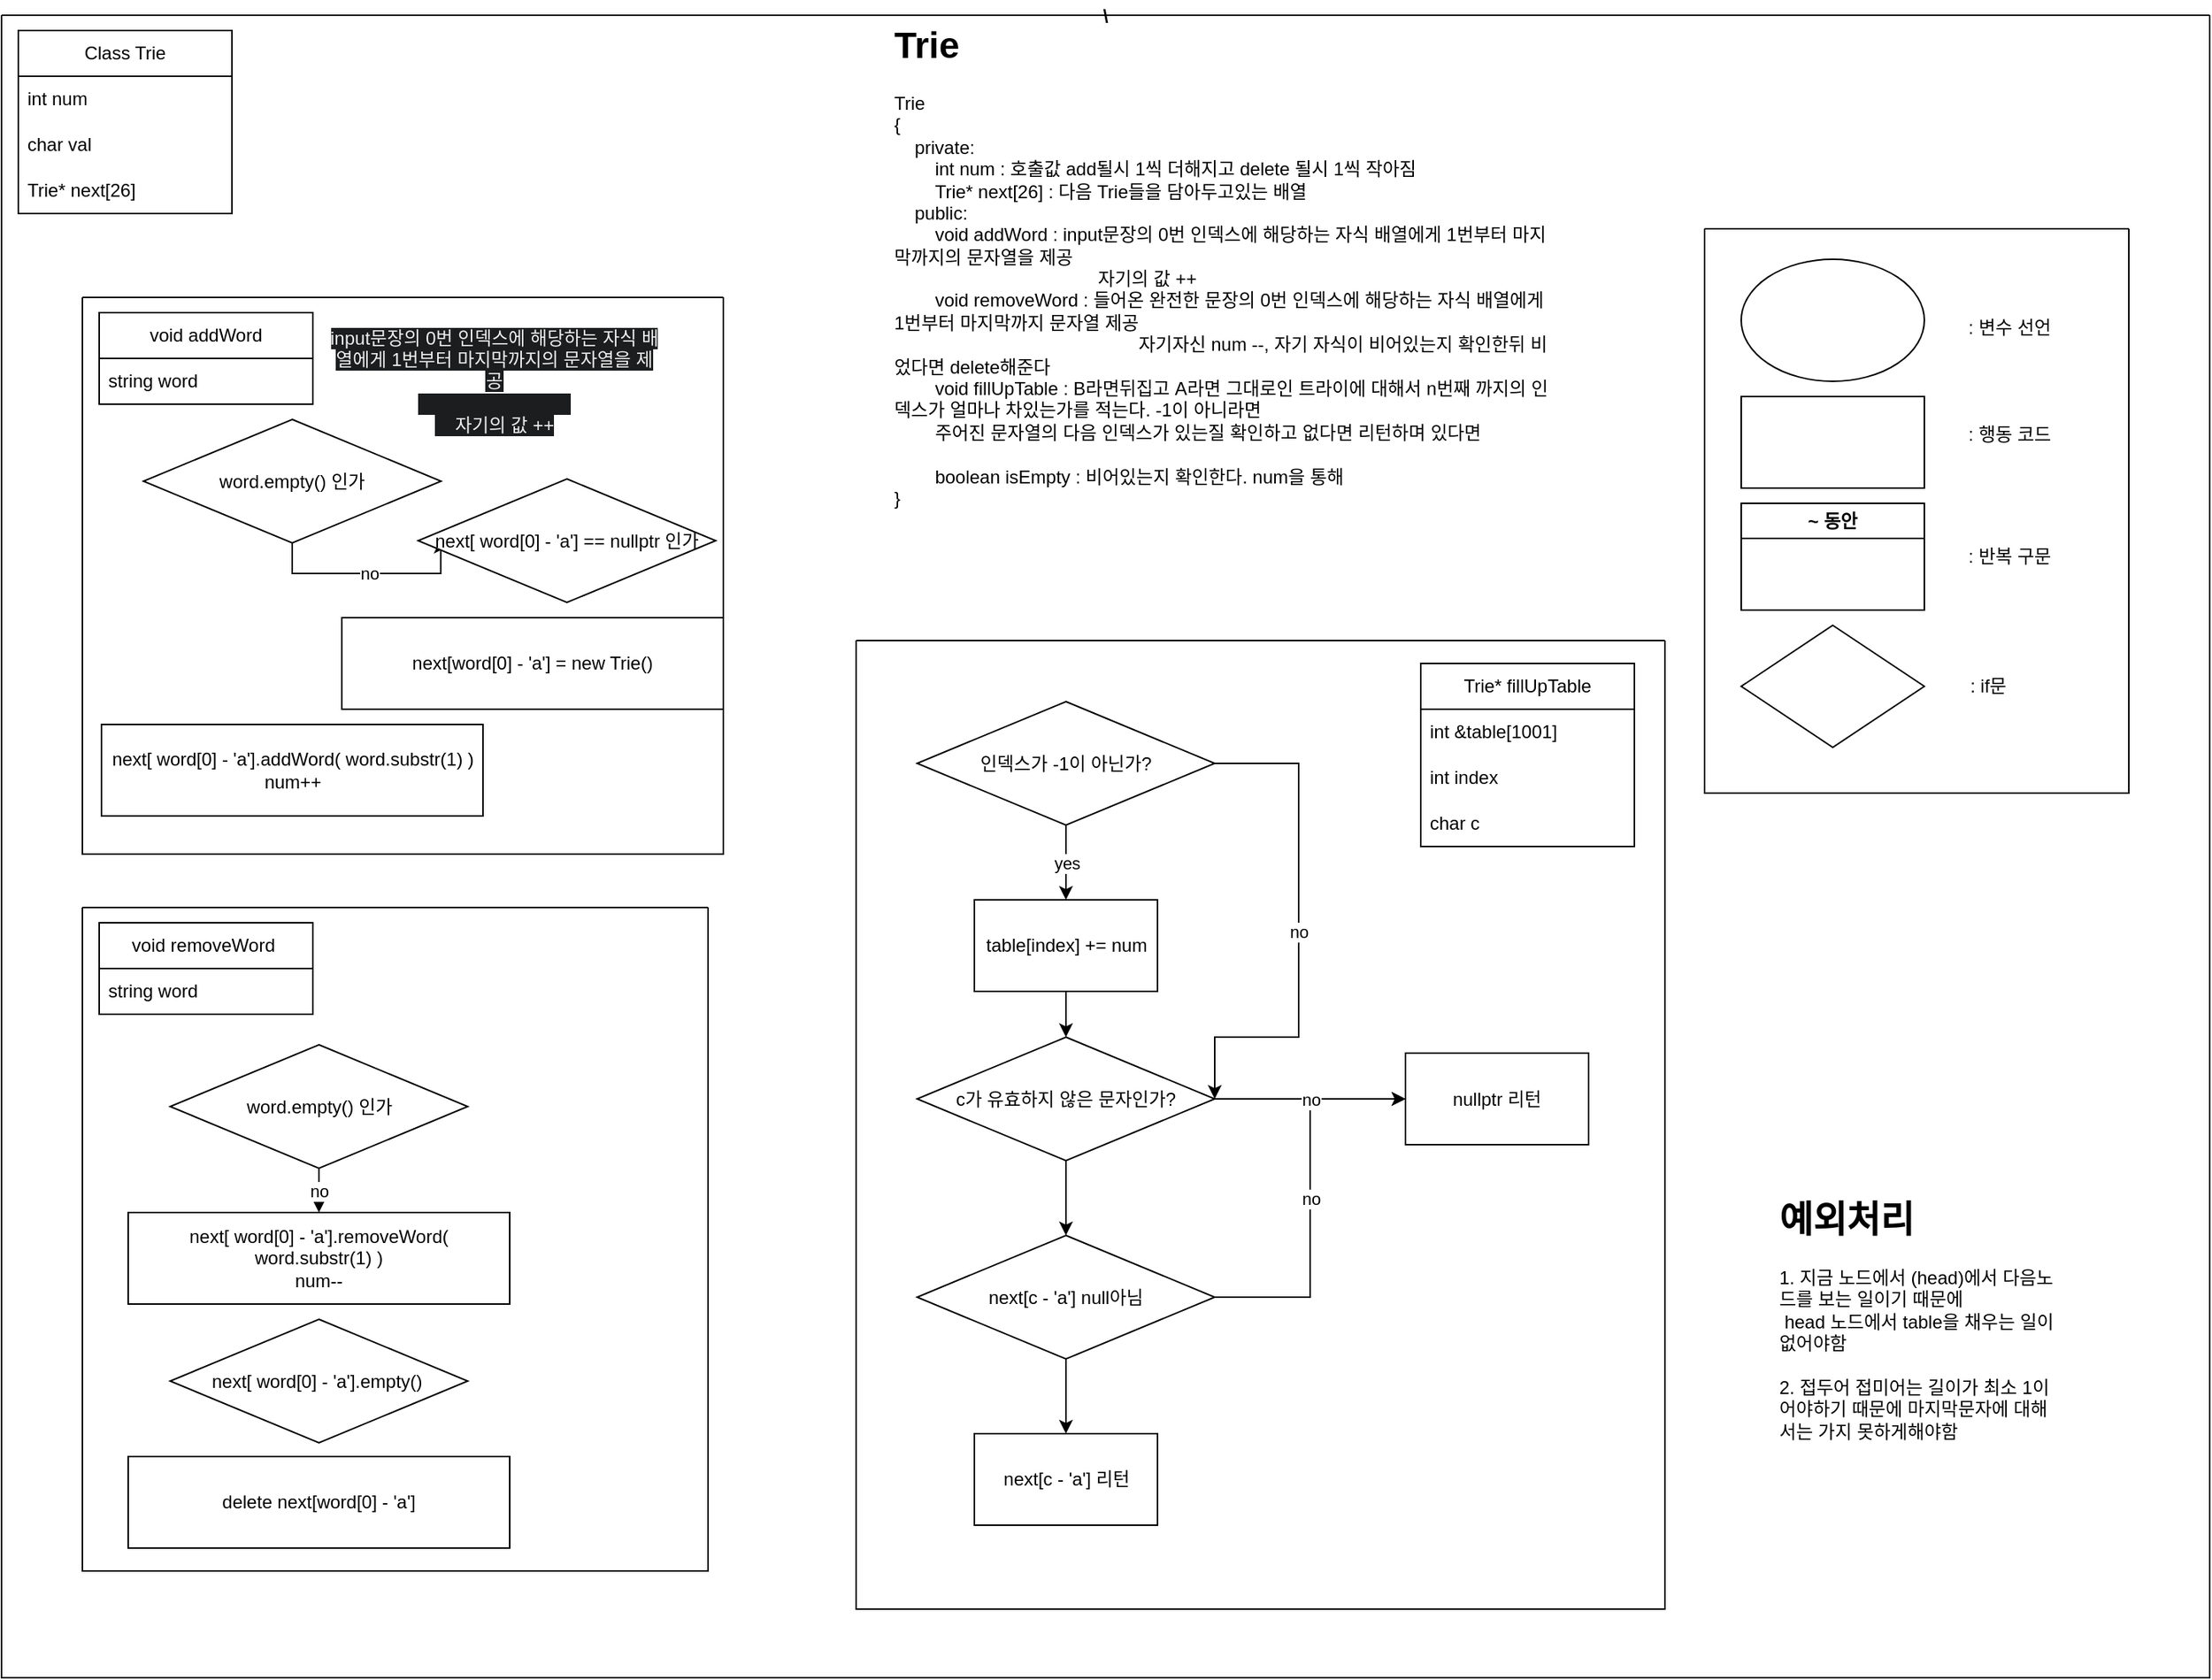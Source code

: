 <mxfile version="22.1.16" type="device">
  <diagram name="페이지-1" id="mJYvhLLfE5og2Ke-VDfa">
    <mxGraphModel dx="1275" dy="2291" grid="1" gridSize="10" guides="1" tooltips="1" connect="1" arrows="1" fold="1" page="1" pageScale="1" pageWidth="827" pageHeight="1169" math="0" shadow="0">
      <root>
        <mxCell id="0" />
        <mxCell id="1" parent="0" />
        <mxCell id="P_EoNst60TyOaDxSn-2_-7" value="\" style="swimlane;startSize=0;" parent="1" vertex="1">
          <mxGeometry x="160" y="40" width="1447" height="1090" as="geometry" />
        </mxCell>
        <mxCell id="P_EoNst60TyOaDxSn-2_-8" value="Class Trie" style="swimlane;fontStyle=0;childLayout=stackLayout;horizontal=1;startSize=30;horizontalStack=0;resizeParent=1;resizeParentMax=0;resizeLast=0;collapsible=1;marginBottom=0;whiteSpace=wrap;html=1;" parent="P_EoNst60TyOaDxSn-2_-7" vertex="1">
          <mxGeometry x="11" y="10" width="140" height="120" as="geometry" />
        </mxCell>
        <mxCell id="P_EoNst60TyOaDxSn-2_-12" value="int num" style="text;strokeColor=none;fillColor=none;align=left;verticalAlign=middle;spacingLeft=4;spacingRight=4;overflow=hidden;points=[[0,0.5],[1,0.5]];portConstraint=eastwest;rotatable=0;whiteSpace=wrap;html=1;" parent="P_EoNst60TyOaDxSn-2_-8" vertex="1">
          <mxGeometry y="30" width="140" height="30" as="geometry" />
        </mxCell>
        <mxCell id="P_EoNst60TyOaDxSn-2_-13" value="char val" style="text;strokeColor=none;fillColor=none;align=left;verticalAlign=middle;spacingLeft=4;spacingRight=4;overflow=hidden;points=[[0,0.5],[1,0.5]];portConstraint=eastwest;rotatable=0;whiteSpace=wrap;html=1;" parent="P_EoNst60TyOaDxSn-2_-8" vertex="1">
          <mxGeometry y="60" width="140" height="30" as="geometry" />
        </mxCell>
        <mxCell id="P_EoNst60TyOaDxSn-2_-9" value="Trie* next[26]" style="text;strokeColor=none;fillColor=none;align=left;verticalAlign=middle;spacingLeft=4;spacingRight=4;overflow=hidden;points=[[0,0.5],[1,0.5]];portConstraint=eastwest;rotatable=0;whiteSpace=wrap;html=1;" parent="P_EoNst60TyOaDxSn-2_-8" vertex="1">
          <mxGeometry y="90" width="140" height="30" as="geometry" />
        </mxCell>
        <mxCell id="P_EoNst60TyOaDxSn-2_-14" value="" style="swimlane;startSize=0;" parent="P_EoNst60TyOaDxSn-2_-7" vertex="1">
          <mxGeometry x="53" y="185" width="420" height="365" as="geometry" />
        </mxCell>
        <mxCell id="P_EoNst60TyOaDxSn-2_-15" value="void addWord" style="swimlane;fontStyle=0;childLayout=stackLayout;horizontal=1;startSize=30;horizontalStack=0;resizeParent=1;resizeParentMax=0;resizeLast=0;collapsible=1;marginBottom=0;whiteSpace=wrap;html=1;" parent="P_EoNst60TyOaDxSn-2_-14" vertex="1">
          <mxGeometry x="11" y="10" width="140" height="60" as="geometry" />
        </mxCell>
        <mxCell id="P_EoNst60TyOaDxSn-2_-16" value="string word" style="text;strokeColor=none;fillColor=none;align=left;verticalAlign=middle;spacingLeft=4;spacingRight=4;overflow=hidden;points=[[0,0.5],[1,0.5]];portConstraint=eastwest;rotatable=0;whiteSpace=wrap;html=1;" parent="P_EoNst60TyOaDxSn-2_-15" vertex="1">
          <mxGeometry y="30" width="140" height="30" as="geometry" />
        </mxCell>
        <mxCell id="P_EoNst60TyOaDxSn-2_-18" value="next[ word[0] - &#39;a&#39;].addWord( word.substr(1) )&lt;br&gt;num++" style="rounded=0;whiteSpace=wrap;html=1;" parent="P_EoNst60TyOaDxSn-2_-14" vertex="1">
          <mxGeometry x="12.5" y="280" width="250" height="60" as="geometry" />
        </mxCell>
        <mxCell id="P_EoNst60TyOaDxSn-2_-21" value="no" style="edgeStyle=orthogonalEdgeStyle;rounded=0;orthogonalLoop=1;jettySize=auto;html=1;entryX=0.076;entryY=0.491;entryDx=0;entryDy=0;entryPerimeter=0;" parent="P_EoNst60TyOaDxSn-2_-14" source="P_EoNst60TyOaDxSn-2_-19" target="P_EoNst60TyOaDxSn-2_-46" edge="1">
          <mxGeometry relative="1" as="geometry" />
        </mxCell>
        <mxCell id="P_EoNst60TyOaDxSn-2_-19" value="word.empty() 인가" style="rhombus;whiteSpace=wrap;html=1;" parent="P_EoNst60TyOaDxSn-2_-14" vertex="1">
          <mxGeometry x="40" y="80" width="195" height="81" as="geometry" />
        </mxCell>
        <mxCell id="P_EoNst60TyOaDxSn-2_-24" value="&lt;br&gt;&lt;span style=&quot;color: rgb(240, 240, 240); font-family: Helvetica; font-size: 12px; font-style: normal; font-variant-ligatures: normal; font-variant-caps: normal; font-weight: 400; letter-spacing: normal; orphans: 2; text-align: center; text-indent: 0px; text-transform: none; widows: 2; word-spacing: 0px; -webkit-text-stroke-width: 0px; background-color: rgb(27, 29, 30); text-decoration-thickness: initial; text-decoration-style: initial; text-decoration-color: initial; float: none; display: inline !important;&quot;&gt;input문장의 0번 인덱스에 해당하는 자식 배열에게 1번부터 마지막까지의 문자열을 제공&lt;/span&gt;&lt;br style=&quot;border-color: rgb(0, 0, 0); color: rgb(240, 240, 240); font-family: Helvetica; font-size: 12px; font-style: normal; font-variant-ligatures: normal; font-variant-caps: normal; font-weight: 400; letter-spacing: normal; orphans: 2; text-indent: 0px; text-transform: none; widows: 2; word-spacing: 0px; -webkit-text-stroke-width: 0px; background-color: rgb(27, 29, 30); text-decoration-thickness: initial; text-decoration-style: initial; text-decoration-color: initial; text-align: left;&quot;&gt;&lt;span style=&quot;border-color: rgb(0, 0, 0); color: rgb(240, 240, 240); font-family: Helvetica; font-size: 12px; font-style: normal; font-variant-ligatures: normal; font-variant-caps: normal; font-weight: 400; letter-spacing: normal; orphans: 2; text-indent: 0px; text-transform: none; widows: 2; word-spacing: 0px; -webkit-text-stroke-width: 0px; background-color: rgb(27, 29, 30); text-decoration-thickness: initial; text-decoration-style: initial; text-decoration-color: initial; text-align: left;&quot;&gt;&amp;nbsp;&amp;nbsp;&amp;nbsp;&amp;nbsp;&lt;/span&gt;&lt;span style=&quot;border-color: rgb(0, 0, 0); color: rgb(240, 240, 240); font-family: Helvetica; font-size: 12px; font-style: normal; font-variant-ligatures: normal; font-variant-caps: normal; font-weight: 400; letter-spacing: normal; orphans: 2; text-indent: 0px; text-transform: none; widows: 2; word-spacing: 0px; -webkit-text-stroke-width: 0px; background-color: rgb(27, 29, 30); text-decoration-thickness: initial; text-decoration-style: initial; text-decoration-color: initial; text-align: left;&quot;&gt;&amp;nbsp;&amp;nbsp;&amp;nbsp;&amp;nbsp;&lt;/span&gt;&lt;span style=&quot;border-color: rgb(0, 0, 0); color: rgb(240, 240, 240); font-family: Helvetica; font-size: 12px; font-style: normal; font-variant-ligatures: normal; font-variant-caps: normal; font-weight: 400; letter-spacing: normal; orphans: 2; text-indent: 0px; text-transform: none; widows: 2; word-spacing: 0px; -webkit-text-stroke-width: 0px; background-color: rgb(27, 29, 30); text-decoration-thickness: initial; text-decoration-style: initial; text-decoration-color: initial; text-align: left;&quot;&gt;&amp;nbsp;&amp;nbsp;&amp;nbsp;&amp;nbsp;&lt;/span&gt;&lt;span style=&quot;border-color: rgb(0, 0, 0); color: rgb(240, 240, 240); font-family: Helvetica; font-size: 12px; font-style: normal; font-variant-ligatures: normal; font-variant-caps: normal; font-weight: 400; letter-spacing: normal; orphans: 2; text-indent: 0px; text-transform: none; widows: 2; word-spacing: 0px; -webkit-text-stroke-width: 0px; background-color: rgb(27, 29, 30); text-decoration-thickness: initial; text-decoration-style: initial; text-decoration-color: initial; text-align: left;&quot;&gt;&amp;nbsp;&amp;nbsp;&amp;nbsp;&amp;nbsp;&lt;/span&gt;&lt;span style=&quot;border-color: rgb(0, 0, 0); color: rgb(240, 240, 240); font-family: Helvetica; font-size: 12px; font-style: normal; font-variant-ligatures: normal; font-variant-caps: normal; font-weight: 400; letter-spacing: normal; orphans: 2; text-indent: 0px; text-transform: none; widows: 2; word-spacing: 0px; -webkit-text-stroke-width: 0px; background-color: rgb(27, 29, 30); text-decoration-thickness: initial; text-decoration-style: initial; text-decoration-color: initial; text-align: left;&quot;&gt;&amp;nbsp;&amp;nbsp;&amp;nbsp;&amp;nbsp;&lt;/span&gt;&lt;span style=&quot;border-color: rgb(0, 0, 0); color: rgb(240, 240, 240); font-family: Helvetica; font-size: 12px; font-style: normal; font-variant-ligatures: normal; font-variant-caps: normal; font-weight: 400; letter-spacing: normal; orphans: 2; text-indent: 0px; text-transform: none; widows: 2; word-spacing: 0px; -webkit-text-stroke-width: 0px; background-color: rgb(27, 29, 30); text-decoration-thickness: initial; text-decoration-style: initial; text-decoration-color: initial; text-align: left;&quot;&gt;&amp;nbsp;&amp;nbsp;&amp;nbsp;&amp;nbsp;&lt;/span&gt;&lt;span style=&quot;border-color: rgb(0, 0, 0); color: rgb(240, 240, 240); font-family: Helvetica; font-size: 12px; font-style: normal; font-variant-ligatures: normal; font-variant-caps: normal; font-weight: 400; letter-spacing: normal; orphans: 2; text-indent: 0px; text-transform: none; widows: 2; word-spacing: 0px; -webkit-text-stroke-width: 0px; background-color: rgb(27, 29, 30); text-decoration-thickness: initial; text-decoration-style: initial; text-decoration-color: initial; text-align: left;&quot;&gt;&amp;nbsp;&amp;nbsp;&amp;nbsp;&amp;nbsp;&lt;/span&gt;&lt;span style=&quot;border-color: rgb(0, 0, 0); color: rgb(240, 240, 240); font-family: Helvetica; font-size: 12px; font-style: normal; font-variant-ligatures: normal; font-variant-caps: normal; font-weight: 400; letter-spacing: normal; orphans: 2; text-indent: 0px; text-transform: none; widows: 2; word-spacing: 0px; -webkit-text-stroke-width: 0px; background-color: rgb(27, 29, 30); text-decoration-thickness: initial; text-decoration-style: initial; text-decoration-color: initial; text-align: left;&quot;&gt;&amp;nbsp;&amp;nbsp;&lt;br&gt;&amp;nbsp;&amp;nbsp;&lt;/span&gt;&lt;span style=&quot;border-color: rgb(0, 0, 0); color: rgb(240, 240, 240); font-family: Helvetica; font-size: 12px; font-style: normal; font-variant-ligatures: normal; font-variant-caps: normal; font-weight: 400; letter-spacing: normal; orphans: 2; text-indent: 0px; text-transform: none; widows: 2; word-spacing: 0px; -webkit-text-stroke-width: 0px; background-color: rgb(27, 29, 30); text-decoration-thickness: initial; text-decoration-style: initial; text-decoration-color: initial; text-align: left;&quot;&gt;&amp;nbsp;&amp;nbsp;&lt;/span&gt;&lt;span style=&quot;border-color: rgb(0, 0, 0); color: rgb(240, 240, 240); font-family: Helvetica; font-size: 12px; font-style: normal; font-variant-ligatures: normal; font-variant-caps: normal; font-weight: 400; letter-spacing: normal; orphans: 2; text-indent: 0px; text-transform: none; widows: 2; word-spacing: 0px; -webkit-text-stroke-width: 0px; background-color: rgb(27, 29, 30); text-decoration-thickness: initial; text-decoration-style: initial; text-decoration-color: initial; text-align: left;&quot;&gt;자기의 값 ++&lt;/span&gt;&lt;div&gt;&lt;br/&gt;&lt;/div&gt;" style="text;html=1;align=center;verticalAlign=middle;whiteSpace=wrap;rounded=0;" parent="P_EoNst60TyOaDxSn-2_-14" vertex="1">
          <mxGeometry x="160" y="40" width="220" height="30" as="geometry" />
        </mxCell>
        <mxCell id="P_EoNst60TyOaDxSn-2_-45" value="next[word[0] - &#39;a&#39;] = new Trie()" style="rounded=0;whiteSpace=wrap;html=1;" parent="P_EoNst60TyOaDxSn-2_-14" vertex="1">
          <mxGeometry x="170" y="210" width="250" height="60" as="geometry" />
        </mxCell>
        <mxCell id="P_EoNst60TyOaDxSn-2_-46" value="next[ word[0] - &#39;a&#39;] == nullptr 인가" style="rhombus;whiteSpace=wrap;html=1;" parent="P_EoNst60TyOaDxSn-2_-14" vertex="1">
          <mxGeometry x="220" y="119" width="195" height="81" as="geometry" />
        </mxCell>
        <mxCell id="P_EoNst60TyOaDxSn-2_-29" value="" style="swimlane;startSize=0;" parent="P_EoNst60TyOaDxSn-2_-7" vertex="1">
          <mxGeometry x="53" y="585" width="410" height="435" as="geometry" />
        </mxCell>
        <mxCell id="P_EoNst60TyOaDxSn-2_-30" value="void&amp;nbsp;removeWord&amp;nbsp;" style="swimlane;fontStyle=0;childLayout=stackLayout;horizontal=1;startSize=30;horizontalStack=0;resizeParent=1;resizeParentMax=0;resizeLast=0;collapsible=1;marginBottom=0;whiteSpace=wrap;html=1;" parent="P_EoNst60TyOaDxSn-2_-29" vertex="1">
          <mxGeometry x="11" y="10" width="140" height="60" as="geometry" />
        </mxCell>
        <mxCell id="P_EoNst60TyOaDxSn-2_-31" value="string word" style="text;strokeColor=none;fillColor=none;align=left;verticalAlign=middle;spacingLeft=4;spacingRight=4;overflow=hidden;points=[[0,0.5],[1,0.5]];portConstraint=eastwest;rotatable=0;whiteSpace=wrap;html=1;" parent="P_EoNst60TyOaDxSn-2_-30" vertex="1">
          <mxGeometry y="30" width="140" height="30" as="geometry" />
        </mxCell>
        <mxCell id="P_EoNst60TyOaDxSn-2_-32" value="word.empty() 인가" style="rhombus;whiteSpace=wrap;html=1;" parent="P_EoNst60TyOaDxSn-2_-29" vertex="1">
          <mxGeometry x="57.5" y="90" width="195" height="81" as="geometry" />
        </mxCell>
        <mxCell id="P_EoNst60TyOaDxSn-2_-33" value="next[ word[0] - &#39;a&#39;].removeWord( word.substr(1) )&lt;br&gt;num--" style="rounded=0;whiteSpace=wrap;html=1;" parent="P_EoNst60TyOaDxSn-2_-29" vertex="1">
          <mxGeometry x="30" y="200" width="250" height="60" as="geometry" />
        </mxCell>
        <mxCell id="P_EoNst60TyOaDxSn-2_-34" value="no" style="edgeStyle=orthogonalEdgeStyle;rounded=0;orthogonalLoop=1;jettySize=auto;html=1;exitX=0.5;exitY=1;exitDx=0;exitDy=0;" parent="P_EoNst60TyOaDxSn-2_-29" source="P_EoNst60TyOaDxSn-2_-32" target="P_EoNst60TyOaDxSn-2_-33" edge="1">
          <mxGeometry relative="1" as="geometry">
            <mxPoint x="190" y="10" as="sourcePoint" />
            <mxPoint x="190" y="59" as="targetPoint" />
          </mxGeometry>
        </mxCell>
        <mxCell id="P_EoNst60TyOaDxSn-2_-44" value="next[ word[0] - &#39;a&#39;].empty()&amp;nbsp;" style="rhombus;whiteSpace=wrap;html=1;" parent="P_EoNst60TyOaDxSn-2_-29" vertex="1">
          <mxGeometry x="57.5" y="270" width="195" height="81" as="geometry" />
        </mxCell>
        <mxCell id="P_EoNst60TyOaDxSn-2_-43" value="delete next[word[0] - &#39;a&#39;]" style="rounded=0;whiteSpace=wrap;html=1;" parent="P_EoNst60TyOaDxSn-2_-29" vertex="1">
          <mxGeometry x="30" y="360" width="250" height="60" as="geometry" />
        </mxCell>
        <mxCell id="P_EoNst60TyOaDxSn-2_-35" value="" style="swimlane;startSize=0;" parent="P_EoNst60TyOaDxSn-2_-7" vertex="1">
          <mxGeometry x="560" y="410" width="530" height="635" as="geometry" />
        </mxCell>
        <mxCell id="P_EoNst60TyOaDxSn-2_-36" value="Trie* fillUpTable" style="swimlane;fontStyle=0;childLayout=stackLayout;horizontal=1;startSize=30;horizontalStack=0;resizeParent=1;resizeParentMax=0;resizeLast=0;collapsible=1;marginBottom=0;whiteSpace=wrap;html=1;" parent="P_EoNst60TyOaDxSn-2_-35" vertex="1">
          <mxGeometry x="370" y="15" width="140" height="120" as="geometry" />
        </mxCell>
        <mxCell id="P_EoNst60TyOaDxSn-2_-39" value="int &amp;amp;table[1001]" style="text;strokeColor=none;fillColor=none;align=left;verticalAlign=middle;spacingLeft=4;spacingRight=4;overflow=hidden;points=[[0,0.5],[1,0.5]];portConstraint=eastwest;rotatable=0;whiteSpace=wrap;html=1;" parent="P_EoNst60TyOaDxSn-2_-36" vertex="1">
          <mxGeometry y="30" width="140" height="30" as="geometry" />
        </mxCell>
        <mxCell id="P_EoNst60TyOaDxSn-2_-40" value="int index" style="text;strokeColor=none;fillColor=none;align=left;verticalAlign=middle;spacingLeft=4;spacingRight=4;overflow=hidden;points=[[0,0.5],[1,0.5]];portConstraint=eastwest;rotatable=0;whiteSpace=wrap;html=1;" parent="P_EoNst60TyOaDxSn-2_-36" vertex="1">
          <mxGeometry y="60" width="140" height="30" as="geometry" />
        </mxCell>
        <mxCell id="P_EoNst60TyOaDxSn-2_-63" value="char c" style="text;strokeColor=none;fillColor=none;align=left;verticalAlign=middle;spacingLeft=4;spacingRight=4;overflow=hidden;points=[[0,0.5],[1,0.5]];portConstraint=eastwest;rotatable=0;whiteSpace=wrap;html=1;" parent="P_EoNst60TyOaDxSn-2_-36" vertex="1">
          <mxGeometry y="90" width="140" height="30" as="geometry" />
        </mxCell>
        <mxCell id="3bpHc3tVTAas9SbpANvd-10" value="no" style="edgeStyle=orthogonalEdgeStyle;rounded=0;orthogonalLoop=1;jettySize=auto;html=1;entryX=1;entryY=0.5;entryDx=0;entryDy=0;" parent="P_EoNst60TyOaDxSn-2_-35" source="P_EoNst60TyOaDxSn-2_-42" target="3bpHc3tVTAas9SbpANvd-8" edge="1">
          <mxGeometry relative="1" as="geometry">
            <mxPoint x="263" y="180.519" as="targetPoint" />
            <Array as="points">
              <mxPoint x="290" y="81" />
              <mxPoint x="290" y="260" />
              <mxPoint x="235" y="260" />
            </Array>
          </mxGeometry>
        </mxCell>
        <mxCell id="3bpHc3tVTAas9SbpANvd-13" value="yes" style="edgeStyle=orthogonalEdgeStyle;rounded=0;orthogonalLoop=1;jettySize=auto;html=1;entryX=0.5;entryY=0;entryDx=0;entryDy=0;" parent="P_EoNst60TyOaDxSn-2_-35" source="P_EoNst60TyOaDxSn-2_-42" target="3bpHc3tVTAas9SbpANvd-16" edge="1">
          <mxGeometry relative="1" as="geometry" />
        </mxCell>
        <mxCell id="P_EoNst60TyOaDxSn-2_-42" value="인덱스가 -1이 아닌가?" style="rhombus;whiteSpace=wrap;html=1;" parent="P_EoNst60TyOaDxSn-2_-35" vertex="1">
          <mxGeometry x="40" y="40" width="195" height="81" as="geometry" />
        </mxCell>
        <mxCell id="3bpHc3tVTAas9SbpANvd-17" value="no" style="edgeStyle=orthogonalEdgeStyle;rounded=0;orthogonalLoop=1;jettySize=auto;html=1;entryX=0;entryY=0.5;entryDx=0;entryDy=0;" parent="P_EoNst60TyOaDxSn-2_-35" source="P_EoNst60TyOaDxSn-2_-48" target="P_EoNst60TyOaDxSn-2_-50" edge="1">
          <mxGeometry relative="1" as="geometry" />
        </mxCell>
        <mxCell id="3bpHc3tVTAas9SbpANvd-21" value="" style="edgeStyle=orthogonalEdgeStyle;rounded=0;orthogonalLoop=1;jettySize=auto;html=1;" parent="P_EoNst60TyOaDxSn-2_-35" source="P_EoNst60TyOaDxSn-2_-48" target="P_EoNst60TyOaDxSn-2_-62" edge="1">
          <mxGeometry relative="1" as="geometry" />
        </mxCell>
        <mxCell id="P_EoNst60TyOaDxSn-2_-48" value="next[c - &#39;a&#39;] null아님" style="rhombus;whiteSpace=wrap;html=1;" parent="P_EoNst60TyOaDxSn-2_-35" vertex="1">
          <mxGeometry x="40" y="390" width="195" height="81" as="geometry" />
        </mxCell>
        <mxCell id="P_EoNst60TyOaDxSn-2_-50" value="nullptr 리턴" style="rounded=0;whiteSpace=wrap;html=1;" parent="P_EoNst60TyOaDxSn-2_-35" vertex="1">
          <mxGeometry x="360" y="270.5" width="120" height="60" as="geometry" />
        </mxCell>
        <mxCell id="P_EoNst60TyOaDxSn-2_-62" value="next[c - &#39;a&#39;] 리턴" style="rounded=0;whiteSpace=wrap;html=1;" parent="P_EoNst60TyOaDxSn-2_-35" vertex="1">
          <mxGeometry x="77.5" y="520" width="120" height="60" as="geometry" />
        </mxCell>
        <mxCell id="3bpHc3tVTAas9SbpANvd-12" value="no" style="edgeStyle=orthogonalEdgeStyle;rounded=0;orthogonalLoop=1;jettySize=auto;html=1;" parent="P_EoNst60TyOaDxSn-2_-35" source="3bpHc3tVTAas9SbpANvd-8" target="P_EoNst60TyOaDxSn-2_-50" edge="1">
          <mxGeometry relative="1" as="geometry" />
        </mxCell>
        <mxCell id="3bpHc3tVTAas9SbpANvd-20" value="" style="edgeStyle=orthogonalEdgeStyle;rounded=0;orthogonalLoop=1;jettySize=auto;html=1;" parent="P_EoNst60TyOaDxSn-2_-35" source="3bpHc3tVTAas9SbpANvd-8" target="P_EoNst60TyOaDxSn-2_-48" edge="1">
          <mxGeometry relative="1" as="geometry" />
        </mxCell>
        <mxCell id="3bpHc3tVTAas9SbpANvd-8" value="c가 유효하지 않은 문자인가?" style="rhombus;whiteSpace=wrap;html=1;" parent="P_EoNst60TyOaDxSn-2_-35" vertex="1">
          <mxGeometry x="40" y="260" width="195" height="81" as="geometry" />
        </mxCell>
        <mxCell id="3bpHc3tVTAas9SbpANvd-19" value="" style="edgeStyle=orthogonalEdgeStyle;rounded=0;orthogonalLoop=1;jettySize=auto;html=1;" parent="P_EoNst60TyOaDxSn-2_-35" source="3bpHc3tVTAas9SbpANvd-16" target="3bpHc3tVTAas9SbpANvd-8" edge="1">
          <mxGeometry relative="1" as="geometry" />
        </mxCell>
        <mxCell id="3bpHc3tVTAas9SbpANvd-16" value="table[index] += num" style="rounded=0;whiteSpace=wrap;html=1;" parent="P_EoNst60TyOaDxSn-2_-35" vertex="1">
          <mxGeometry x="77.5" y="170" width="120" height="60" as="geometry" />
        </mxCell>
        <mxCell id="P_EoNst60TyOaDxSn-2_-1" value="&lt;h1&gt;Trie&lt;/h1&gt;&lt;p&gt;Trie &lt;br&gt;{&lt;br&gt;&lt;span style=&quot;white-space: pre;&quot;&gt;&amp;nbsp;&amp;nbsp;&amp;nbsp;&amp;nbsp;&lt;/span&gt;private:&lt;br&gt;&lt;span style=&quot;white-space: pre;&quot;&gt;&amp;nbsp;&amp;nbsp;&amp;nbsp;&amp;nbsp;&lt;/span&gt;&lt;span style=&quot;white-space: pre;&quot;&gt;&amp;nbsp;&amp;nbsp;&amp;nbsp;&amp;nbsp;&lt;/span&gt;int num : 호출값 add될시 1씩 더해지고 delete 될시 1씩 작아짐 &lt;br&gt;&lt;span style=&quot;white-space: pre;&quot;&gt;&amp;nbsp;&amp;nbsp;&amp;nbsp;&amp;nbsp;&lt;/span&gt;&lt;span style=&quot;white-space: pre;&quot;&gt;&amp;nbsp;&amp;nbsp;&amp;nbsp;&amp;nbsp;&lt;/span&gt;Trie* next[26] : 다음 Trie들을 담아두고있는 배열&lt;br&gt;&lt;span style=&quot;white-space: pre;&quot;&gt;&amp;nbsp;&amp;nbsp;&amp;nbsp;&amp;nbsp;&lt;/span&gt;public:&lt;br&gt;&lt;span style=&quot;white-space: pre;&quot;&gt;&amp;nbsp;&amp;nbsp;&amp;nbsp;&amp;nbsp;&lt;/span&gt;&lt;span style=&quot;white-space: pre;&quot;&gt;&amp;nbsp;&amp;nbsp;&amp;nbsp;&amp;nbsp;&lt;/span&gt;void addWord : input문장의 0번 인덱스에 해당하는 자식 배열에게 1번부터 마지막까지의 문자열을 제공&lt;br&gt;&lt;span style=&quot;white-space: pre;&quot;&gt;&amp;nbsp;&amp;nbsp;&amp;nbsp;&amp;nbsp;&lt;/span&gt;&lt;span style=&quot;white-space: pre;&quot;&gt;&amp;nbsp;&amp;nbsp;&amp;nbsp;&amp;nbsp;&lt;/span&gt;&lt;span style=&quot;white-space: pre;&quot;&gt;&amp;nbsp;&amp;nbsp;&amp;nbsp;&amp;nbsp;&lt;/span&gt;&lt;span style=&quot;white-space: pre;&quot;&gt;&amp;nbsp;&amp;nbsp;&amp;nbsp;&amp;nbsp;&lt;/span&gt;&lt;span style=&quot;white-space: pre;&quot;&gt;&amp;nbsp;&amp;nbsp;&amp;nbsp;&amp;nbsp;&lt;/span&gt;&lt;span style=&quot;white-space: pre;&quot;&gt;&amp;nbsp;&amp;nbsp;&amp;nbsp;&amp;nbsp;&lt;/span&gt;&lt;span style=&quot;white-space: pre;&quot;&gt;&amp;nbsp;&amp;nbsp;&amp;nbsp;&amp;nbsp;&lt;/span&gt;&lt;span style=&quot;white-space: pre;&quot;&gt;&amp;nbsp;&amp;nbsp;&amp;nbsp;&amp;nbsp;&lt;/span&gt;&lt;span style=&quot;white-space: pre;&quot;&gt;&amp;nbsp;&amp;nbsp;&amp;nbsp;&amp;nbsp;&lt;/span&gt;&lt;span style=&quot;white-space: pre;&quot;&gt;&amp;nbsp;&amp;nbsp;&amp;nbsp;&amp;nbsp;&lt;/span&gt;자기의 값 ++  &lt;br&gt;&lt;span style=&quot;white-space: pre;&quot;&gt;&amp;nbsp;&amp;nbsp;&amp;nbsp;&amp;nbsp;&lt;/span&gt;&lt;span style=&quot;white-space: pre;&quot;&gt;&amp;nbsp;&amp;nbsp;&amp;nbsp;&amp;nbsp;&lt;/span&gt;void removeWord : 들어온 완전한 문장의 0번 인덱스에 해당하는 자식 배열에게 1번부터 마지막까지 문자열 제공&lt;br&gt;&lt;span style=&quot;white-space: pre;&quot;&gt;&amp;nbsp;&amp;nbsp;&amp;nbsp;&amp;nbsp;&lt;/span&gt;&lt;span style=&quot;white-space: pre;&quot;&gt;&amp;nbsp;&amp;nbsp;&amp;nbsp;&amp;nbsp;&lt;/span&gt;&lt;span style=&quot;white-space: pre;&quot;&gt;&amp;nbsp;&amp;nbsp;&amp;nbsp;&amp;nbsp;&lt;/span&gt;&lt;span style=&quot;white-space: pre;&quot;&gt;&amp;nbsp;&amp;nbsp;&amp;nbsp;&amp;nbsp;&lt;/span&gt;&lt;span style=&quot;white-space: pre;&quot;&gt;&amp;nbsp;&amp;nbsp;&amp;nbsp;&amp;nbsp;&lt;/span&gt;&lt;span style=&quot;white-space: pre;&quot;&gt;&amp;nbsp;&amp;nbsp;&amp;nbsp;&amp;nbsp;&lt;/span&gt;&lt;span style=&quot;white-space: pre;&quot;&gt;&amp;nbsp;&amp;nbsp;&amp;nbsp;&amp;nbsp;&lt;/span&gt;&lt;span style=&quot;white-space: pre;&quot;&gt;&amp;nbsp;&amp;nbsp;&amp;nbsp;&amp;nbsp;&lt;/span&gt;&lt;span style=&quot;white-space: pre;&quot;&gt;&amp;nbsp;&amp;nbsp;&amp;nbsp;&amp;nbsp;&lt;/span&gt;&lt;span style=&quot;white-space: pre;&quot;&gt;&amp;nbsp;&amp;nbsp;&amp;nbsp;&amp;nbsp;&lt;/span&gt;&lt;span style=&quot;white-space: pre;&quot;&gt;&amp;nbsp;&amp;nbsp;&amp;nbsp;&amp;nbsp;&lt;/span&gt;&lt;span style=&quot;white-space: pre;&quot;&gt;&amp;nbsp;&amp;nbsp;&amp;nbsp;&amp;nbsp;&lt;/span&gt;자기자신 num --, 자기 자식이 비어있는지 확인한뒤 비었다면 delete해준다&lt;br&gt;&lt;span style=&quot;white-space: pre;&quot;&gt;&amp;nbsp;&amp;nbsp;&amp;nbsp;&amp;nbsp;&lt;/span&gt;&lt;span style=&quot;white-space: pre;&quot;&gt;&amp;nbsp;&amp;nbsp;&amp;nbsp;&amp;nbsp;&lt;/span&gt;void fillUpTable : B라면뒤집고 A라면 그대로인 트라이에 대해서 n번째 까지의 인덱스가 얼마나 차있는가를 적는다. -1이 아니라면&lt;br&gt;&lt;span style=&quot;white-space: pre;&quot;&gt;&amp;nbsp;&amp;nbsp;&amp;nbsp;&amp;nbsp;&lt;/span&gt;&lt;span style=&quot;white-space: pre;&quot;&gt;&amp;nbsp;&amp;nbsp;&amp;nbsp;&amp;nbsp;&lt;/span&gt;주어진 문자열의 다음 인덱스가 있는질 확인하고 없다면 리턴하며 있다면&lt;br&gt;&lt;span style=&quot;white-space: pre;&quot;&gt;&amp;nbsp;&amp;nbsp;&amp;nbsp;&amp;nbsp;&lt;/span&gt;&lt;span style=&quot;white-space: pre;&quot;&gt;&amp;nbsp;&amp;nbsp;&amp;nbsp;&amp;nbsp;&lt;/span&gt;&lt;span style=&quot;white-space: pre;&quot;&gt;&amp;nbsp;&amp;nbsp;&amp;nbsp;&amp;nbsp;&lt;/span&gt;&lt;br&gt;&lt;span style=&quot;white-space: pre;&quot;&gt;&amp;nbsp;&amp;nbsp;&amp;nbsp;&amp;nbsp;&lt;/span&gt;&lt;span style=&quot;white-space: pre;&quot;&gt;&amp;nbsp;&amp;nbsp;&amp;nbsp;&amp;nbsp;&lt;/span&gt;boolean isEmpty : 비어있는지 확인한다. num을 통해&lt;br&gt;}&amp;nbsp;&lt;br&gt;&lt;br&gt;&lt;/p&gt;" style="text;html=1;spacing=5;spacingTop=-20;whiteSpace=wrap;overflow=hidden;rounded=0;" parent="P_EoNst60TyOaDxSn-2_-7" vertex="1">
          <mxGeometry x="580" width="437" height="390" as="geometry" />
        </mxCell>
        <mxCell id="FhvKxsoOaMsX3Fl6zh21-1" value="" style="swimlane;startSize=0;" parent="P_EoNst60TyOaDxSn-2_-7" vertex="1">
          <mxGeometry x="1116" y="140" width="278" height="370" as="geometry" />
        </mxCell>
        <mxCell id="FhvKxsoOaMsX3Fl6zh21-2" value="" style="ellipse;whiteSpace=wrap;html=1;" parent="FhvKxsoOaMsX3Fl6zh21-1" vertex="1">
          <mxGeometry x="24" y="20" width="120" height="80" as="geometry" />
        </mxCell>
        <mxCell id="FhvKxsoOaMsX3Fl6zh21-3" value=": 변수 선언" style="text;html=1;align=center;verticalAlign=middle;whiteSpace=wrap;rounded=0;" parent="FhvKxsoOaMsX3Fl6zh21-1" vertex="1">
          <mxGeometry x="170" y="50" width="60" height="30" as="geometry" />
        </mxCell>
        <mxCell id="FhvKxsoOaMsX3Fl6zh21-4" value="" style="rounded=0;whiteSpace=wrap;html=1;" parent="FhvKxsoOaMsX3Fl6zh21-1" vertex="1">
          <mxGeometry x="24" y="110" width="120" height="60" as="geometry" />
        </mxCell>
        <mxCell id="FhvKxsoOaMsX3Fl6zh21-5" value=": 행동 코드" style="text;html=1;align=center;verticalAlign=middle;whiteSpace=wrap;rounded=0;" parent="FhvKxsoOaMsX3Fl6zh21-1" vertex="1">
          <mxGeometry x="170" y="120" width="60" height="30" as="geometry" />
        </mxCell>
        <mxCell id="FhvKxsoOaMsX3Fl6zh21-6" value="~ 동안" style="swimlane;whiteSpace=wrap;html=1;" parent="FhvKxsoOaMsX3Fl6zh21-1" vertex="1">
          <mxGeometry x="24" y="180" width="120" height="70" as="geometry" />
        </mxCell>
        <mxCell id="FhvKxsoOaMsX3Fl6zh21-7" value=": 반복 구문" style="text;html=1;align=center;verticalAlign=middle;whiteSpace=wrap;rounded=0;" parent="FhvKxsoOaMsX3Fl6zh21-1" vertex="1">
          <mxGeometry x="170" y="200" width="60" height="30" as="geometry" />
        </mxCell>
        <mxCell id="FhvKxsoOaMsX3Fl6zh21-8" value="" style="rhombus;whiteSpace=wrap;html=1;" parent="FhvKxsoOaMsX3Fl6zh21-1" vertex="1">
          <mxGeometry x="24" y="260" width="120" height="80" as="geometry" />
        </mxCell>
        <mxCell id="FhvKxsoOaMsX3Fl6zh21-9" value=": if문" style="text;html=1;align=center;verticalAlign=middle;whiteSpace=wrap;rounded=0;" parent="FhvKxsoOaMsX3Fl6zh21-1" vertex="1">
          <mxGeometry x="156" y="285" width="60" height="30" as="geometry" />
        </mxCell>
        <mxCell id="3bpHc3tVTAas9SbpANvd-4" value="&lt;h1&gt;예외처리&lt;/h1&gt;&lt;p&gt;1. 지금 노드에서 (head)에서 다음노드를 보는 일이기 때문에&lt;br&gt;&amp;nbsp;head 노드에서 table을 채우는 일이 없어야함&lt;br&gt;&lt;br&gt;2. 접두어 접미어는 길이가 최소 1이어야하기 때문에 마지막문자에 대해서는 가지 못하게해야함&lt;br&gt;&lt;br&gt;&lt;/p&gt;" style="text;html=1;spacing=5;spacingTop=-20;whiteSpace=wrap;overflow=hidden;rounded=0;" parent="P_EoNst60TyOaDxSn-2_-7" vertex="1">
          <mxGeometry x="1160" y="770" width="190" height="180" as="geometry" />
        </mxCell>
      </root>
    </mxGraphModel>
  </diagram>
</mxfile>
